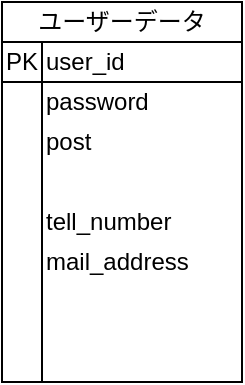 <mxfile version="26.0.14">
  <diagram id="R2lEEEUBdFMjLlhIrx00" name="Page-1">
    <mxGraphModel dx="531" dy="336" grid="1" gridSize="10" guides="1" tooltips="1" connect="1" arrows="1" fold="1" page="1" pageScale="1" pageWidth="850" pageHeight="1100" math="0" shadow="0" extFonts="Permanent Marker^https://fonts.googleapis.com/css?family=Permanent+Marker">
      <root>
        <mxCell id="0" />
        <mxCell id="1" parent="0" />
        <mxCell id="BVBf3bqGnrEAuVr3xRH2-43" value="" style="shape=internalStorage;whiteSpace=wrap;html=1;backgroundOutline=1;dx=20;dy=20;" vertex="1" parent="1">
          <mxGeometry x="240" y="160" width="120" height="170" as="geometry" />
        </mxCell>
        <mxCell id="BVBf3bqGnrEAuVr3xRH2-45" value="ユーザーデータ" style="rounded=0;whiteSpace=wrap;html=1;" vertex="1" parent="1">
          <mxGeometry x="240" y="140" width="120" height="20" as="geometry" />
        </mxCell>
        <mxCell id="BVBf3bqGnrEAuVr3xRH2-47" value="PK" style="text;html=1;align=center;verticalAlign=middle;whiteSpace=wrap;rounded=0;" vertex="1" parent="1">
          <mxGeometry x="240" y="160" width="20" height="20" as="geometry" />
        </mxCell>
        <mxCell id="BVBf3bqGnrEAuVr3xRH2-48" value="user_id" style="text;html=1;align=left;verticalAlign=middle;whiteSpace=wrap;rounded=0;" vertex="1" parent="1">
          <mxGeometry x="260" y="160" width="100" height="20" as="geometry" />
        </mxCell>
        <mxCell id="BVBf3bqGnrEAuVr3xRH2-49" value="password" style="text;html=1;align=left;verticalAlign=middle;whiteSpace=wrap;rounded=0;" vertex="1" parent="1">
          <mxGeometry x="260" y="180" width="100" height="20" as="geometry" />
        </mxCell>
        <mxCell id="BVBf3bqGnrEAuVr3xRH2-51" value="post" style="text;html=1;align=left;verticalAlign=middle;whiteSpace=wrap;rounded=0;" vertex="1" parent="1">
          <mxGeometry x="260" y="200" width="100" height="20" as="geometry" />
        </mxCell>
        <mxCell id="BVBf3bqGnrEAuVr3xRH2-52" value="tell_number" style="text;html=1;align=left;verticalAlign=middle;whiteSpace=wrap;rounded=0;" vertex="1" parent="1">
          <mxGeometry x="260" y="240" width="100" height="20" as="geometry" />
        </mxCell>
        <mxCell id="BVBf3bqGnrEAuVr3xRH2-53" value="mail_address" style="text;html=1;align=left;verticalAlign=middle;whiteSpace=wrap;rounded=0;" vertex="1" parent="1">
          <mxGeometry x="260" y="260" width="100" height="20" as="geometry" />
        </mxCell>
      </root>
    </mxGraphModel>
  </diagram>
</mxfile>
